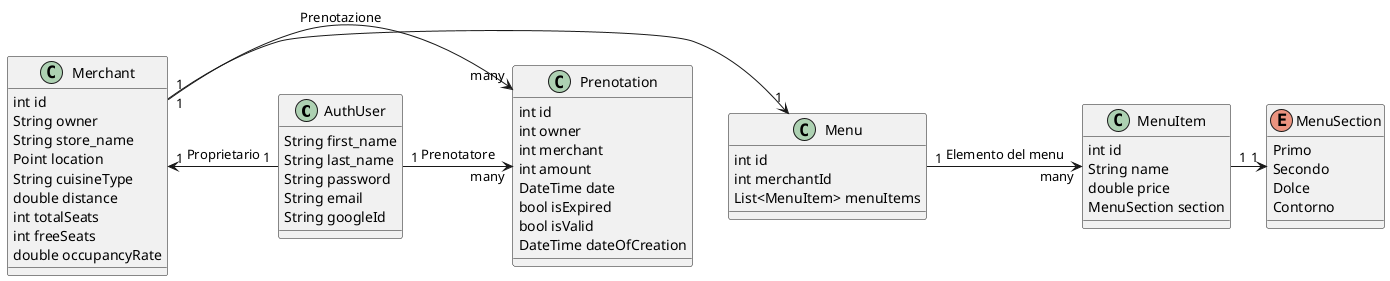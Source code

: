 @startuml classDiagram

class AuthUser {
    String first_name
    String last_name
    String password
    String email
    String googleId
}

class Merchant {
    int id
    String owner
    String store_name
    Point location
    String cuisineType
    double distance
    int totalSeats
    int freeSeats
    double occupancyRate
}

class Prenotation {
    int id
    int owner
    int merchant
    int amount
    DateTime date
    bool isExpired
    bool isValid
    DateTime dateOfCreation
}

class Menu{
    int id
    int merchantId
    List<MenuItem> menuItems
}

class MenuItem{
    int id
    String name
    double price
    MenuSection section
}

enum MenuSection{
    Primo
    Secondo
    Dolce
    Contorno
}

Merchant "1" -> "1" Menu
Menu "1" -> "many" MenuItem: Elemento del menu
MenuItem "1" -> "1" MenuSection

AuthUser "1" -> "many" Prenotation: Prenotatore
Prenotation "many" <- "1" Merchant: Prenotazione
Merchant "1" <- "1" AuthUser: Proprietario
@enduml